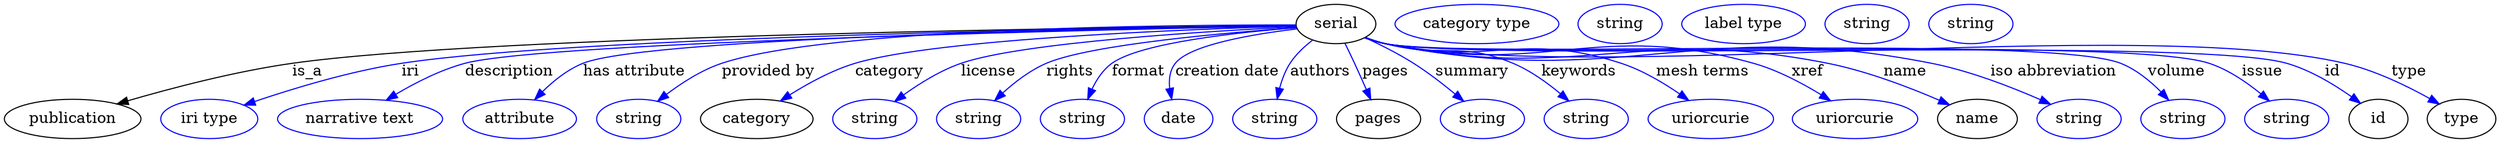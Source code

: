 digraph {
	graph [bb="0,0,2276.6,123"];
	node [label="\N"];
	serial	[height=0.5,
		label=serial,
		pos="1216.4,105",
		width=1.011];
	publication	[height=0.5,
		pos="62.394,18",
		width=1.7332];
	serial -> publication	[label=is_a,
		lp="276.39,61.5",
		pos="e,102.89,31.769 1180,103.68 1028.2,102.18 444.54,94.822 262.39,69 210.62,61.66 152.79,46.41 112.69,34.671"];
	iri	[color=blue,
		height=0.5,
		label="iri type",
		pos="187.39,18",
		width=1.2277];
	serial -> iri	[color=blue,
		label=iri,
		lp="370.39,61.5",
		pos="e,219.11,30.659 1180,103.6 1038.5,101.87 523.7,93.974 362.39,69 315.79,61.784 264.03,45.984 228.98,34.064",
		style=solid];
	description	[color=blue,
		height=0.5,
		label="narrative text",
		pos="325.39,18",
		width=2.0943];
	serial -> description	[color=blue,
		label=description,
		lp="460.89,61.5",
		pos="e,349.16,35.312 1180,103.34 1033.8,100.54 494.17,88.958 420.39,69 398.33,63.032 375.61,51.309 357.92,40.714",
		style=solid];
	"has attribute"	[color=blue,
		height=0.5,
		label=attribute,
		pos="470.39,18",
		width=1.4443];
	serial -> "has attribute"	[color=blue,
		label="has attribute",
		lp="574.39,61.5",
		pos="e,483.93,35.734 1179.8,103.54 1046,101.68 587.95,93.568 527.39,69 513.59,63.4 500.85,52.982 490.94,43.099",
		style=solid];
	"provided by"	[color=blue,
		height=0.5,
		label=string,
		pos="578.39,18",
		width=1.0652];
	serial -> "provided by"	[color=blue,
		label="provided by",
		lp="696.89,61.5",
		pos="e,595.72,34.238 1179.9,104.16 1071.3,104.26 752.34,101.68 654.39,69 636.03,62.873 617.83,51.152 603.85,40.598",
		style=solid];
	category	[height=0.5,
		pos="686.39,18",
		width=1.4263];
	serial -> category	[color=blue,
		label=category,
		lp="807.89,61.5",
		pos="e,708.13,34.583 1179.9,103.09 1088.5,100.49 851.59,91.704 776.39,69 755.32,62.635 733.68,50.818 716.91,40.27",
		style=solid];
	license	[color=blue,
		height=0.5,
		label=string,
		pos="794.39,18",
		width=1.0652];
	serial -> license	[color=blue,
		label=license,
		lp="898.39,61.5",
		pos="e,812.59,33.996 1180.2,102.41 1104,98.714 929.4,88.369 873.39,69 854.42,62.436 835.33,50.539 820.67,39.996",
		style=solid];
	rights	[color=blue,
		height=0.5,
		label=string,
		pos="889.39,18",
		width=1.0652];
	serial -> rights	[color=blue,
		label=rights,
		lp="972.89,61.5",
		pos="e,904.1,34.832 1180.2,101.65 1117.6,97.179 991.81,86.325 951.39,69 936.67,62.687 922.57,51.845 911.55,41.867",
		style=solid];
	format	[color=blue,
		height=0.5,
		label=string,
		pos="984.39,18",
		width=1.0652];
	serial -> format	[color=blue,
		label=format,
		lp="1035.9,61.5",
		pos="e,989.27,36.018 1180.3,101.62 1128.9,97.604 1037.9,87.996 1011.4,69 1003.3,63.172 997.35,54.122 993.16,45.315",
		style=solid];
	"creation date"	[color=blue,
		height=0.5,
		label=date,
		pos="1072.4,18",
		width=0.86659];
	serial -> "creation date"	[color=blue,
		label="creation date",
		lp="1116.9,61.5",
		pos="e,1066.1,36.013 1181.1,100.57 1142.1,95.962 1083.1,86.293 1069.4,69 1064.3,62.57 1063.4,54.101 1064.2,45.964",
		style=solid];
	authors	[color=blue,
		height=0.5,
		label=string,
		pos="1160.4,18",
		width=1.0652];
	serial -> authors	[color=blue,
		label=authors,
		lp="1201.9,61.5",
		pos="e,1162.6,36.265 1194.8,90.064 1187.4,84.334 1179.7,77.127 1174.4,69 1170,62.16 1166.9,53.917 1164.8,46.114",
		style=solid];
	pages	[height=0.5,
		pos="1255.4,18",
		width=1.0652];
	serial -> pages	[color=blue,
		label=pages,
		lp="1261.9,61.5",
		pos="e,1248.2,35.737 1224.7,87.326 1227.5,81.546 1230.6,75.008 1233.4,69 1237,61.254 1240.8,52.774 1244.2,45.034",
		style=solid];
	summary	[color=blue,
		height=0.5,
		label=string,
		pos="1350.4,18",
		width=1.0652];
	serial -> summary	[color=blue,
		label=summary,
		lp="1340.9,61.5",
		pos="e,1333.2,34.279 1243.1,92.487 1256.7,86.201 1273.3,77.895 1287.4,69 1300.6,60.645 1314.3,50.046 1325.5,40.759",
		style=solid];
	keywords	[color=blue,
		height=0.5,
		label=string,
		pos="1445.4,18",
		width=1.0652];
	serial -> keywords	[color=blue,
		label=keywords,
		lp="1438.9,61.5",
		pos="e,1429.5,34.461 1243.2,92.821 1249.1,90.653 1255.4,88.57 1261.4,87 1312.3,73.631 1329.9,89.337 1378.4,69 1394.2,62.39 1409.6,51.275 \
1421.7,41.201",
		style=solid];
	"mesh terms"	[color=blue,
		height=0.5,
		label=uriorcurie,
		pos="1559.4,18",
		width=1.5887];
	serial -> "mesh terms"	[color=blue,
		label="mesh terms",
		lp="1551.9,61.5",
		pos="e,1539.1,35.061 1243.1,92.505 1249.1,90.357 1255.4,88.362 1261.4,87 1355.4,65.773 1385.8,98.878 1477.4,69 1496.5,62.775 1515.7,51.349 \
1530.8,40.99",
		style=solid];
	xref	[color=blue,
		height=0.5,
		label=uriorcurie,
		pos="1691.4,18",
		width=1.5887];
	serial -> xref	[color=blue,
		label=xref,
		lp="1647.9,61.5",
		pos="e,1668.9,34.76 1243.1,92.369 1249,90.229 1255.3,88.272 1261.4,87 1408.2,56.132 1454,109.49 1598.4,69 1620.3,62.848 1642.9,50.878 \
1660.3,40.193",
		style=solid];
	name	[height=0.5,
		pos="1803.4,18",
		width=1.011];
	serial -> name	[color=blue,
		label=name,
		lp="1737.4,61.5",
		pos="e,1777.8,31.04 1242.6,92.501 1248.7,90.296 1255.2,88.278 1261.4,87 1437.9,50.708 1489.7,104.12 1666.4,69 1702.2,61.88 1741.2,46.904 \
1768.4,35.188",
		style=solid];
	"iso abbreviation"	[color=blue,
		height=0.5,
		label=string,
		pos="1896.4,18",
		width=1.0652];
	serial -> "iso abbreviation"	[color=blue,
		label="iso abbreviation",
		lp="1872.9,61.5",
		pos="e,1870.2,31.546 1242.6,92.462 1248.7,90.259 1255.2,88.252 1261.4,87 1479.4,43.129 1543.3,112.16 1761.4,69 1796.3,62.087 1834.2,47.378 \
1860.9,35.693",
		style=solid];
	volume	[color=blue,
		height=0.5,
		label=string,
		pos="1991.4,18",
		width=1.0652];
	serial -> volume	[color=blue,
		label=volume,
		lp="1985.4,61.5",
		pos="e,1978.3,35.366 1242.6,92.42 1248.7,90.219 1255.2,88.223 1261.4,87 1334.8,72.581 1864.7,96.288 1934.4,69 1948.5,63.49 1961.4,52.873 \
1971.3,42.835",
		style=solid];
	issue	[color=blue,
		height=0.5,
		label=string,
		pos="2086.4,18",
		width=1.0652];
	serial -> issue	[color=blue,
		label=issue,
		lp="2063.9,61.5",
		pos="e,2070.5,34.455 1242.6,92.407 1248.7,90.206 1255.2,88.215 1261.4,87 1343.6,70.965 1935.8,95.259 2015.4,69 2032.8,63.265 2049.6,51.724 \
2062.6,41.174",
		style=solid];
	id	[height=0.5,
		pos="2169.4,18",
		width=0.75];
	serial -> id	[color=blue,
		label=id,
		lp="2127.4,61.5",
		pos="e,2152.8,32.585 1242.6,92.397 1248.7,90.197 1255.2,88.208 1261.4,87 1351.4,69.548 1998.3,94.515 2086.4,69 2107.7,62.838 2129,49.795 \
2144.7,38.575",
		style=solid];
	type	[height=0.5,
		pos="2245.4,18",
		width=0.86659];
	serial -> type	[color=blue,
		label=type,
		lp="2197.4,61.5",
		pos="e,2225,31.681 1242.6,92.391 1248.7,90.192 1255.2,88.204 1261.4,87 1452.8,50.021 1948.5,113.22 2138.4,69 2166.1,62.546 2195.2,48.401 \
2216.1,36.797",
		style=solid];
	"named thing_category"	[color=blue,
		height=0.5,
		label="category type",
		pos="1345.4,105",
		width=2.0762];
	publication_pages	[color=blue,
		height=0.5,
		label=string,
		pos="1476.4,105",
		width=1.0652];
	publication_name	[color=blue,
		height=0.5,
		label="label type",
		pos="1589.4,105",
		width=1.5707];
	serial_id	[color=blue,
		height=0.5,
		label=string,
		pos="1702.4,105",
		width=1.0652];
	serial_type	[color=blue,
		height=0.5,
		label=string,
		pos="1797.4,105",
		width=1.0652];
}
